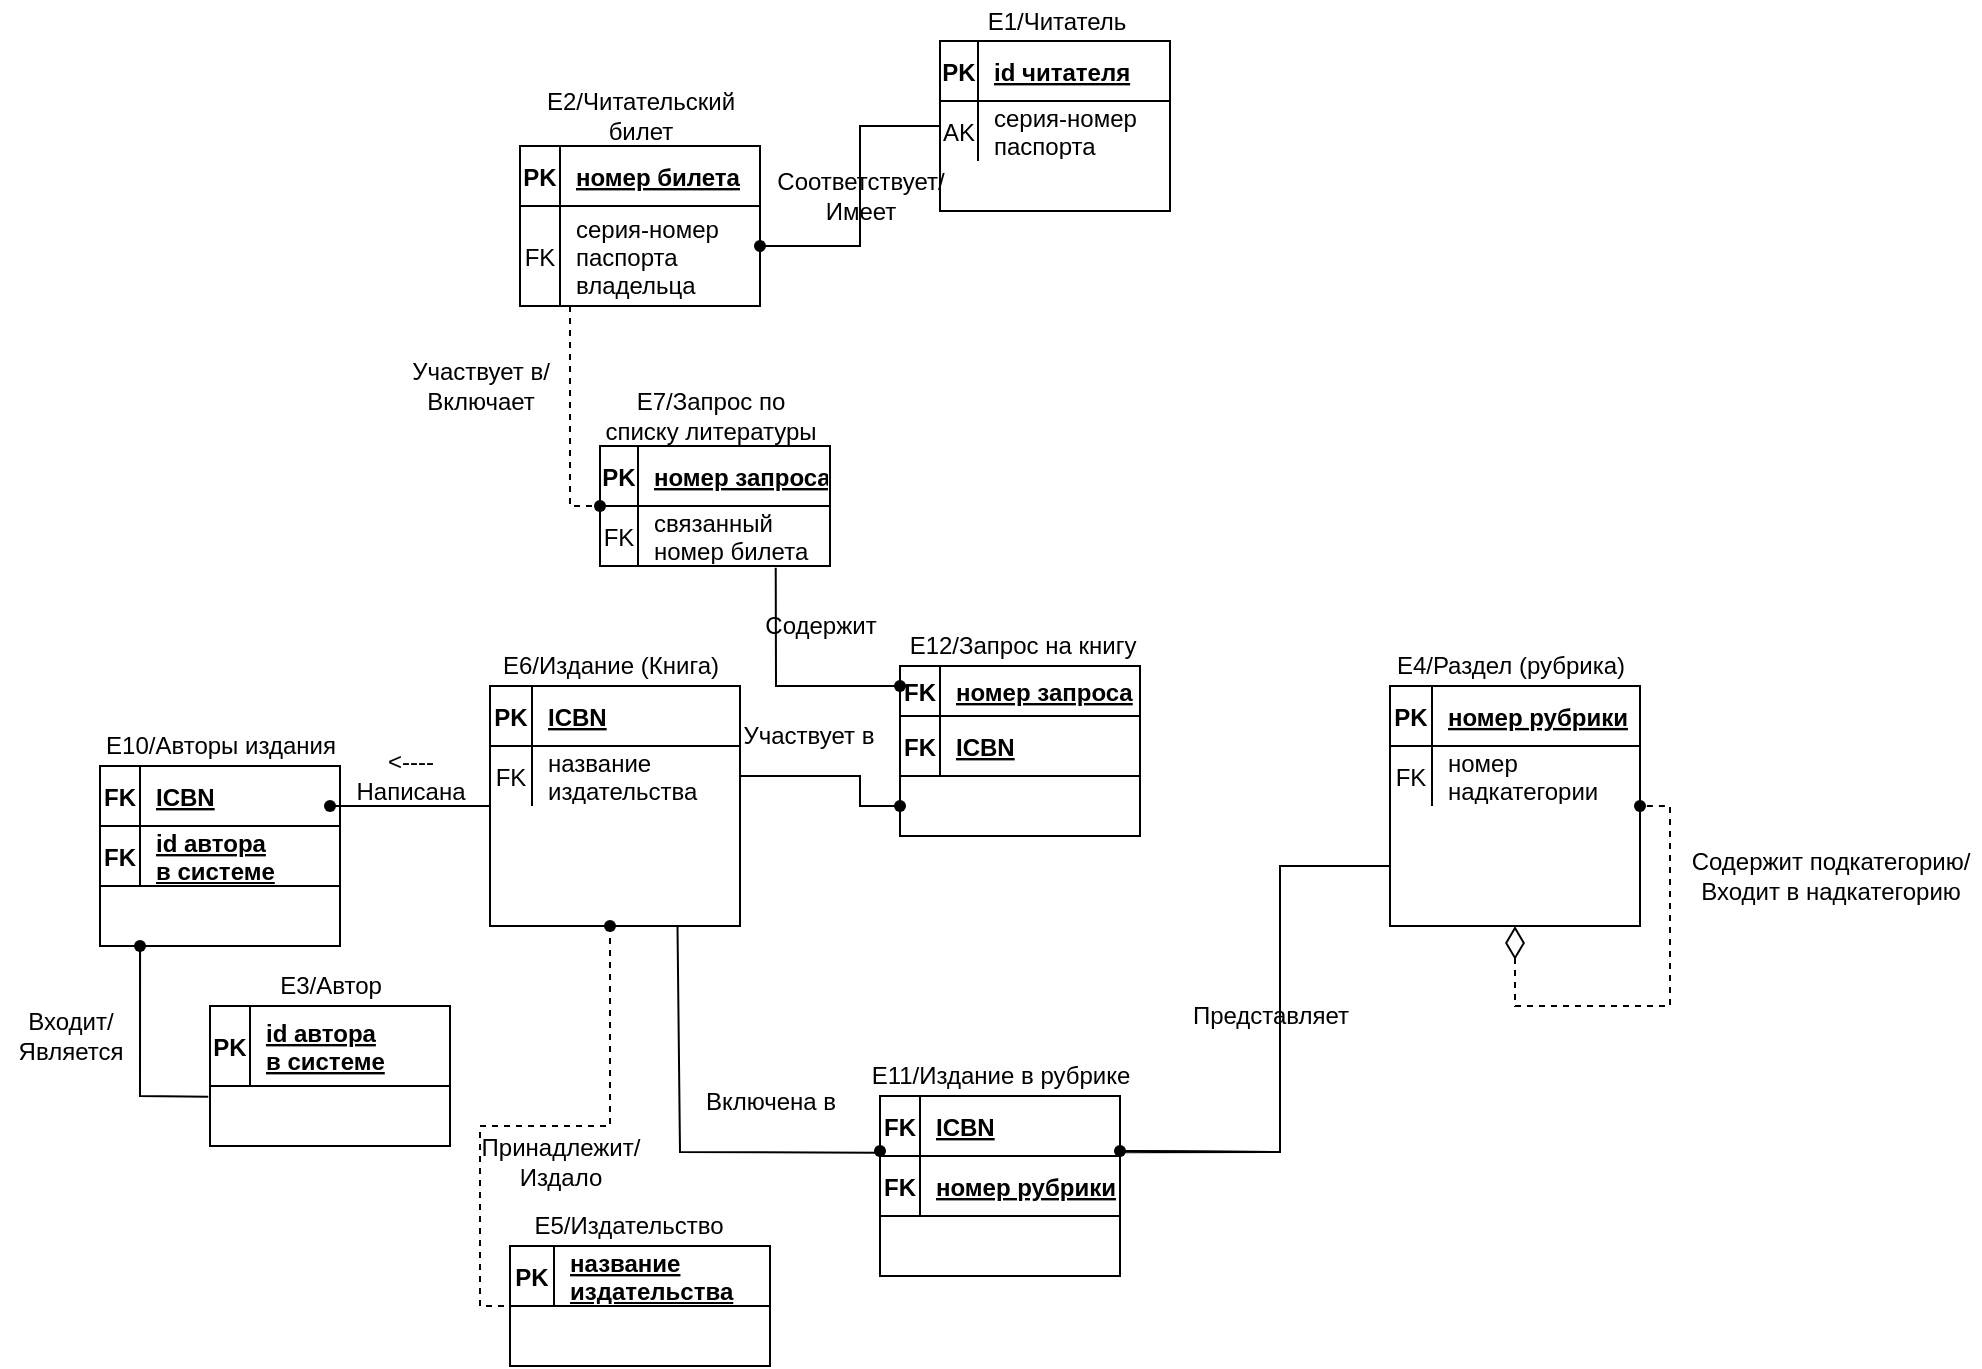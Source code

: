 <mxfile version="17.2.1" type="github">
  <diagram id="OyRcTyBlNtmZmaSBtb3-" name="Page-1">
    <mxGraphModel dx="1047" dy="360" grid="1" gridSize="10" guides="1" tooltips="1" connect="1" arrows="1" fold="1" page="1" pageScale="1" pageWidth="827" pageHeight="1169" math="0" shadow="0">
      <root>
        <mxCell id="0" />
        <mxCell id="1" parent="0" />
        <mxCell id="z1wBFRxJV2j2c12fdlnA-1" value="" style="shape=table;childLayout=tableLayout;fixedRows=1;rounded=0;whiteSpace=wrap;html=1;startSize=0;" parent="1" vertex="1">
          <mxGeometry x="480" y="27.5" width="115" height="85" as="geometry" />
        </mxCell>
        <mxCell id="bO-Ev2rAPcP5Glvwb2sy-28" value="" style="shape=tableRow;horizontal=0;startSize=0;swimlaneHead=0;swimlaneBody=0;fillColor=none;collapsible=0;dropTarget=0;points=[[0,0.5],[1,0.5]];portConstraint=eastwest;top=0;left=0;right=0;bottom=1;" parent="z1wBFRxJV2j2c12fdlnA-1" vertex="1">
          <mxGeometry width="115" height="30" as="geometry" />
        </mxCell>
        <mxCell id="bO-Ev2rAPcP5Glvwb2sy-29" value="PK" style="shape=partialRectangle;connectable=0;fillColor=none;top=0;left=0;bottom=0;right=0;fontStyle=1;overflow=hidden;" parent="bO-Ev2rAPcP5Glvwb2sy-28" vertex="1">
          <mxGeometry width="19" height="30" as="geometry">
            <mxRectangle width="19" height="30" as="alternateBounds" />
          </mxGeometry>
        </mxCell>
        <mxCell id="bO-Ev2rAPcP5Glvwb2sy-30" value="id читателя" style="shape=partialRectangle;connectable=0;fillColor=none;top=0;left=0;bottom=0;right=0;align=left;spacingLeft=6;fontStyle=5;overflow=hidden;" parent="bO-Ev2rAPcP5Glvwb2sy-28" vertex="1">
          <mxGeometry x="19" width="96" height="30" as="geometry">
            <mxRectangle width="96" height="30" as="alternateBounds" />
          </mxGeometry>
        </mxCell>
        <mxCell id="Pqjdnb121rRu-mDI8d-q-112" value="" style="shape=tableRow;horizontal=0;startSize=0;swimlaneHead=0;swimlaneBody=0;fillColor=none;collapsible=0;dropTarget=0;points=[[0,0.5],[1,0.5]];portConstraint=eastwest;top=0;left=0;right=0;bottom=0;" parent="z1wBFRxJV2j2c12fdlnA-1" vertex="1">
          <mxGeometry y="30" width="115" height="30" as="geometry" />
        </mxCell>
        <mxCell id="Pqjdnb121rRu-mDI8d-q-113" value="AK" style="shape=partialRectangle;connectable=0;fillColor=none;top=0;left=0;bottom=0;right=0;fontStyle=0;overflow=hidden;" parent="Pqjdnb121rRu-mDI8d-q-112" vertex="1">
          <mxGeometry width="19" height="30" as="geometry">
            <mxRectangle width="19" height="30" as="alternateBounds" />
          </mxGeometry>
        </mxCell>
        <mxCell id="Pqjdnb121rRu-mDI8d-q-114" value="серия-номер&#xa;паспорта" style="shape=partialRectangle;connectable=0;fillColor=none;top=0;left=0;bottom=0;right=0;align=left;spacingLeft=6;fontStyle=0;overflow=hidden;" parent="Pqjdnb121rRu-mDI8d-q-112" vertex="1">
          <mxGeometry x="19" width="96" height="30" as="geometry">
            <mxRectangle width="96" height="30" as="alternateBounds" />
          </mxGeometry>
        </mxCell>
        <mxCell id="z1wBFRxJV2j2c12fdlnA-2" value="E1/Читатель" style="text;html=1;align=center;verticalAlign=middle;resizable=0;points=[];autosize=1;strokeColor=none;fillColor=none;" parent="1" vertex="1">
          <mxGeometry x="492.5" y="7.5" width="90" height="20" as="geometry" />
        </mxCell>
        <mxCell id="z1wBFRxJV2j2c12fdlnA-4" value="E2/Читательский&lt;br&gt;билет" style="text;html=1;align=center;verticalAlign=middle;resizable=0;points=[];autosize=1;strokeColor=none;fillColor=none;" parent="1" vertex="1">
          <mxGeometry x="275" y="50" width="110" height="30" as="geometry" />
        </mxCell>
        <mxCell id="z1wBFRxJV2j2c12fdlnA-5" value="" style="shape=table;childLayout=tableLayout;fixedRows=1;rounded=0;whiteSpace=wrap;html=1;startSize=0;" parent="1" vertex="1">
          <mxGeometry x="115" y="510" width="120" height="70" as="geometry" />
        </mxCell>
        <mxCell id="bO-Ev2rAPcP5Glvwb2sy-86" value="" style="shape=tableRow;horizontal=0;startSize=0;swimlaneHead=0;swimlaneBody=0;fillColor=none;collapsible=0;dropTarget=0;points=[[0,0.5],[1,0.5]];portConstraint=eastwest;top=0;left=0;right=0;bottom=1;" parent="z1wBFRxJV2j2c12fdlnA-5" vertex="1">
          <mxGeometry width="120" height="40" as="geometry" />
        </mxCell>
        <mxCell id="bO-Ev2rAPcP5Glvwb2sy-87" value="PK" style="shape=partialRectangle;connectable=0;fillColor=none;top=0;left=0;bottom=0;right=0;fontStyle=1;overflow=hidden;" parent="bO-Ev2rAPcP5Glvwb2sy-86" vertex="1">
          <mxGeometry width="20" height="40" as="geometry">
            <mxRectangle width="20" height="40" as="alternateBounds" />
          </mxGeometry>
        </mxCell>
        <mxCell id="bO-Ev2rAPcP5Glvwb2sy-88" value="id автора&#xa;в системе" style="shape=partialRectangle;connectable=0;fillColor=none;top=0;left=0;bottom=0;right=0;align=left;spacingLeft=6;fontStyle=5;overflow=hidden;" parent="bO-Ev2rAPcP5Glvwb2sy-86" vertex="1">
          <mxGeometry x="20" width="100" height="40" as="geometry">
            <mxRectangle width="100" height="40" as="alternateBounds" />
          </mxGeometry>
        </mxCell>
        <mxCell id="z1wBFRxJV2j2c12fdlnA-6" value="E3/Автор" style="text;html=1;align=center;verticalAlign=middle;resizable=0;points=[];autosize=1;strokeColor=none;fillColor=none;" parent="1" vertex="1">
          <mxGeometry x="140" y="490" width="70" height="20" as="geometry" />
        </mxCell>
        <mxCell id="z1wBFRxJV2j2c12fdlnA-7" value="" style="shape=table;childLayout=tableLayout;fixedRows=1;rounded=0;whiteSpace=wrap;html=1;startSize=0;" parent="1" vertex="1">
          <mxGeometry x="705" y="349.96" width="125" height="120" as="geometry" />
        </mxCell>
        <mxCell id="bO-Ev2rAPcP5Glvwb2sy-55" value="" style="shape=tableRow;horizontal=0;startSize=0;swimlaneHead=0;swimlaneBody=0;fillColor=none;collapsible=0;dropTarget=0;points=[[0,0.5],[1,0.5]];portConstraint=eastwest;top=0;left=0;right=0;bottom=1;" parent="z1wBFRxJV2j2c12fdlnA-7" vertex="1">
          <mxGeometry width="125" height="30" as="geometry" />
        </mxCell>
        <mxCell id="bO-Ev2rAPcP5Glvwb2sy-56" value="PK" style="shape=partialRectangle;connectable=0;fillColor=none;top=0;left=0;bottom=0;right=0;fontStyle=1;overflow=hidden;" parent="bO-Ev2rAPcP5Glvwb2sy-55" vertex="1">
          <mxGeometry width="21" height="30" as="geometry">
            <mxRectangle width="21" height="30" as="alternateBounds" />
          </mxGeometry>
        </mxCell>
        <mxCell id="bO-Ev2rAPcP5Glvwb2sy-57" value="номер рубрики" style="shape=partialRectangle;connectable=0;fillColor=none;top=0;left=0;bottom=0;right=0;align=left;spacingLeft=6;fontStyle=5;overflow=hidden;" parent="bO-Ev2rAPcP5Glvwb2sy-55" vertex="1">
          <mxGeometry x="21" width="104" height="30" as="geometry">
            <mxRectangle width="104" height="30" as="alternateBounds" />
          </mxGeometry>
        </mxCell>
        <mxCell id="bO-Ev2rAPcP5Glvwb2sy-58" value="" style="shape=tableRow;horizontal=0;startSize=0;swimlaneHead=0;swimlaneBody=0;fillColor=none;collapsible=0;dropTarget=0;points=[[0,0.5],[1,0.5]];portConstraint=eastwest;top=0;left=0;right=0;bottom=0;" parent="z1wBFRxJV2j2c12fdlnA-7" vertex="1">
          <mxGeometry y="30" width="125" height="30" as="geometry" />
        </mxCell>
        <mxCell id="bO-Ev2rAPcP5Glvwb2sy-59" value="FK" style="shape=partialRectangle;connectable=0;fillColor=none;top=0;left=0;bottom=0;right=0;fontStyle=0;overflow=hidden;" parent="bO-Ev2rAPcP5Glvwb2sy-58" vertex="1">
          <mxGeometry width="21" height="30" as="geometry">
            <mxRectangle width="21" height="30" as="alternateBounds" />
          </mxGeometry>
        </mxCell>
        <mxCell id="bO-Ev2rAPcP5Glvwb2sy-60" value="номер&#xa;надкатегории" style="shape=partialRectangle;connectable=0;fillColor=none;top=0;left=0;bottom=0;right=0;align=left;spacingLeft=6;fontStyle=0;overflow=hidden;" parent="bO-Ev2rAPcP5Glvwb2sy-58" vertex="1">
          <mxGeometry x="21" width="104" height="30" as="geometry">
            <mxRectangle width="104" height="30" as="alternateBounds" />
          </mxGeometry>
        </mxCell>
        <mxCell id="z1wBFRxJV2j2c12fdlnA-8" value="E4/Раздел (рубрика)" style="text;html=1;align=center;verticalAlign=middle;resizable=0;points=[];autosize=1;strokeColor=none;fillColor=none;" parent="1" vertex="1">
          <mxGeometry x="700" y="329.96" width="130" height="20" as="geometry" />
        </mxCell>
        <mxCell id="z1wBFRxJV2j2c12fdlnA-9" value="" style="shape=table;childLayout=tableLayout;fixedRows=1;rounded=0;whiteSpace=wrap;html=1;startSize=0;" parent="1" vertex="1">
          <mxGeometry x="265" y="630" width="130" height="60" as="geometry" />
        </mxCell>
        <mxCell id="bO-Ev2rAPcP5Glvwb2sy-119" value="" style="shape=tableRow;horizontal=0;startSize=0;swimlaneHead=0;swimlaneBody=0;fillColor=none;collapsible=0;dropTarget=0;points=[[0,0.5],[1,0.5]];portConstraint=eastwest;top=0;left=0;right=0;bottom=1;" parent="z1wBFRxJV2j2c12fdlnA-9" vertex="1">
          <mxGeometry width="130" height="30" as="geometry" />
        </mxCell>
        <mxCell id="bO-Ev2rAPcP5Glvwb2sy-120" value="PK" style="shape=partialRectangle;connectable=0;fillColor=none;top=0;left=0;bottom=0;right=0;fontStyle=1;overflow=hidden;" parent="bO-Ev2rAPcP5Glvwb2sy-119" vertex="1">
          <mxGeometry width="22" height="30" as="geometry">
            <mxRectangle width="22" height="30" as="alternateBounds" />
          </mxGeometry>
        </mxCell>
        <mxCell id="bO-Ev2rAPcP5Glvwb2sy-121" value="название&#xa;издательства" style="shape=partialRectangle;connectable=0;fillColor=none;top=0;left=0;bottom=0;right=0;align=left;spacingLeft=6;fontStyle=5;overflow=hidden;" parent="bO-Ev2rAPcP5Glvwb2sy-119" vertex="1">
          <mxGeometry x="22" width="108" height="30" as="geometry">
            <mxRectangle width="108" height="30" as="alternateBounds" />
          </mxGeometry>
        </mxCell>
        <mxCell id="z1wBFRxJV2j2c12fdlnA-10" value="E5/Издательство" style="text;html=1;align=center;verticalAlign=middle;resizable=0;points=[];autosize=1;strokeColor=none;fillColor=none;" parent="1" vertex="1">
          <mxGeometry x="269" y="610" width="110" height="20" as="geometry" />
        </mxCell>
        <mxCell id="z1wBFRxJV2j2c12fdlnA-13" value="" style="shape=table;childLayout=tableLayout;fixedRows=1;rounded=0;whiteSpace=wrap;html=1;startSize=0;" parent="1" vertex="1">
          <mxGeometry x="310" y="230" width="115" height="60" as="geometry" />
        </mxCell>
        <mxCell id="bO-Ev2rAPcP5Glvwb2sy-76" value="" style="shape=tableRow;horizontal=0;startSize=0;swimlaneHead=0;swimlaneBody=0;fillColor=none;collapsible=0;dropTarget=0;points=[[0,0.5],[1,0.5]];portConstraint=eastwest;top=0;left=0;right=0;bottom=1;" parent="z1wBFRxJV2j2c12fdlnA-13" vertex="1">
          <mxGeometry width="115" height="30" as="geometry" />
        </mxCell>
        <mxCell id="bO-Ev2rAPcP5Glvwb2sy-77" value="PK" style="shape=partialRectangle;connectable=0;fillColor=none;top=0;left=0;bottom=0;right=0;fontStyle=1;overflow=hidden;" parent="bO-Ev2rAPcP5Glvwb2sy-76" vertex="1">
          <mxGeometry width="19" height="30" as="geometry">
            <mxRectangle width="19" height="30" as="alternateBounds" />
          </mxGeometry>
        </mxCell>
        <mxCell id="bO-Ev2rAPcP5Glvwb2sy-78" value="номер запроса" style="shape=partialRectangle;connectable=0;fillColor=none;top=0;left=0;bottom=0;right=0;align=left;spacingLeft=6;fontStyle=5;overflow=hidden;" parent="bO-Ev2rAPcP5Glvwb2sy-76" vertex="1">
          <mxGeometry x="19" width="96" height="30" as="geometry">
            <mxRectangle width="96" height="30" as="alternateBounds" />
          </mxGeometry>
        </mxCell>
        <mxCell id="bO-Ev2rAPcP5Glvwb2sy-79" value="" style="shape=tableRow;horizontal=0;startSize=0;swimlaneHead=0;swimlaneBody=0;fillColor=none;collapsible=0;dropTarget=0;points=[[0,0.5],[1,0.5]];portConstraint=eastwest;top=0;left=0;right=0;bottom=0;" parent="z1wBFRxJV2j2c12fdlnA-13" vertex="1">
          <mxGeometry y="30" width="115" height="30" as="geometry" />
        </mxCell>
        <mxCell id="bO-Ev2rAPcP5Glvwb2sy-80" value="FK" style="shape=partialRectangle;connectable=0;fillColor=none;top=0;left=0;bottom=0;right=0;fontStyle=0;overflow=hidden;" parent="bO-Ev2rAPcP5Glvwb2sy-79" vertex="1">
          <mxGeometry width="19" height="30" as="geometry">
            <mxRectangle width="19" height="30" as="alternateBounds" />
          </mxGeometry>
        </mxCell>
        <mxCell id="bO-Ev2rAPcP5Glvwb2sy-81" value="связанный&#xa;номер билета" style="shape=partialRectangle;connectable=0;fillColor=none;top=0;left=0;bottom=0;right=0;align=left;spacingLeft=6;fontStyle=0;overflow=hidden;" parent="bO-Ev2rAPcP5Glvwb2sy-79" vertex="1">
          <mxGeometry x="19" width="96" height="30" as="geometry">
            <mxRectangle width="96" height="30" as="alternateBounds" />
          </mxGeometry>
        </mxCell>
        <mxCell id="z1wBFRxJV2j2c12fdlnA-14" value="E7/Запрос по&lt;br&gt;списку литературы" style="text;html=1;align=center;verticalAlign=middle;resizable=0;points=[];autosize=1;strokeColor=none;fillColor=none;" parent="1" vertex="1">
          <mxGeometry x="305" y="200" width="120" height="30" as="geometry" />
        </mxCell>
        <mxCell id="z1wBFRxJV2j2c12fdlnA-19" value="" style="shape=table;childLayout=tableLayout;fixedRows=1;rounded=1;whiteSpace=wrap;html=1;startSize=0;" parent="1" vertex="1">
          <mxGeometry x="270" y="80" width="120" height="80" as="geometry" />
        </mxCell>
        <mxCell id="bO-Ev2rAPcP5Glvwb2sy-32" value="" style="shape=tableRow;horizontal=0;startSize=0;swimlaneHead=0;swimlaneBody=0;fillColor=none;collapsible=0;dropTarget=0;points=[[0,0.5],[1,0.5]];portConstraint=eastwest;top=0;left=0;right=0;bottom=1;" parent="z1wBFRxJV2j2c12fdlnA-19" vertex="1">
          <mxGeometry width="120" height="30" as="geometry" />
        </mxCell>
        <mxCell id="bO-Ev2rAPcP5Glvwb2sy-33" value="PK" style="shape=partialRectangle;connectable=0;fillColor=none;top=0;left=0;bottom=0;right=0;fontStyle=1;overflow=hidden;" parent="bO-Ev2rAPcP5Glvwb2sy-32" vertex="1">
          <mxGeometry width="20" height="30" as="geometry">
            <mxRectangle width="20" height="30" as="alternateBounds" />
          </mxGeometry>
        </mxCell>
        <mxCell id="bO-Ev2rAPcP5Glvwb2sy-34" value="номер билета" style="shape=partialRectangle;connectable=0;fillColor=none;top=0;left=0;bottom=0;right=0;align=left;spacingLeft=6;fontStyle=5;overflow=hidden;" parent="bO-Ev2rAPcP5Glvwb2sy-32" vertex="1">
          <mxGeometry x="20" width="100" height="30" as="geometry">
            <mxRectangle width="100" height="30" as="alternateBounds" />
          </mxGeometry>
        </mxCell>
        <mxCell id="Pqjdnb121rRu-mDI8d-q-98" value="" style="shape=tableRow;horizontal=0;startSize=0;swimlaneHead=0;swimlaneBody=0;fillColor=none;collapsible=0;dropTarget=0;points=[[0,0.5],[1,0.5]];portConstraint=eastwest;top=0;left=0;right=0;bottom=0;" parent="z1wBFRxJV2j2c12fdlnA-19" vertex="1">
          <mxGeometry y="30" width="120" height="50" as="geometry" />
        </mxCell>
        <mxCell id="Pqjdnb121rRu-mDI8d-q-99" value="FK" style="shape=partialRectangle;connectable=0;fillColor=none;top=0;left=0;bottom=0;right=0;fontStyle=0;overflow=hidden;" parent="Pqjdnb121rRu-mDI8d-q-98" vertex="1">
          <mxGeometry width="20" height="50" as="geometry">
            <mxRectangle width="20" height="50" as="alternateBounds" />
          </mxGeometry>
        </mxCell>
        <mxCell id="Pqjdnb121rRu-mDI8d-q-100" value="серия-номер&#xa;паспорта&#xa;владельца" style="shape=partialRectangle;connectable=0;fillColor=none;top=0;left=0;bottom=0;right=0;align=left;spacingLeft=6;fontStyle=0;overflow=hidden;" parent="Pqjdnb121rRu-mDI8d-q-98" vertex="1">
          <mxGeometry x="20" width="100" height="50" as="geometry">
            <mxRectangle width="100" height="50" as="alternateBounds" />
          </mxGeometry>
        </mxCell>
        <mxCell id="z1wBFRxJV2j2c12fdlnA-20" value="" style="endArrow=none;html=1;rounded=0;exitDx=0;exitDy=0;exitPerimeter=0;startArrow=none;" parent="1" source="Pqjdnb121rRu-mDI8d-q-37" edge="1">
          <mxGeometry width="50" height="50" relative="1" as="geometry">
            <mxPoint x="400" y="130" as="sourcePoint" />
            <mxPoint x="480" y="70" as="targetPoint" />
            <Array as="points">
              <mxPoint x="440" y="130" />
              <mxPoint x="440" y="70" />
            </Array>
          </mxGeometry>
        </mxCell>
        <mxCell id="z1wBFRxJV2j2c12fdlnA-21" value="Соответствует/&lt;br&gt;Имеет" style="text;html=1;align=center;verticalAlign=middle;resizable=0;points=[];autosize=1;strokeColor=none;fillColor=none;" parent="1" vertex="1">
          <mxGeometry x="390" y="90" width="100" height="30" as="geometry" />
        </mxCell>
        <mxCell id="z1wBFRxJV2j2c12fdlnA-23" value="" style="shape=table;childLayout=tableLayout;fixedRows=1;rounded=0;whiteSpace=wrap;html=1;startSize=0;" parent="1" vertex="1">
          <mxGeometry x="255" y="350" width="125" height="120" as="geometry" />
        </mxCell>
        <mxCell id="bO-Ev2rAPcP5Glvwb2sy-82" value="" style="shape=tableRow;horizontal=0;startSize=0;swimlaneHead=0;swimlaneBody=0;fillColor=none;collapsible=0;dropTarget=0;points=[[0,0.5],[1,0.5]];portConstraint=eastwest;top=0;left=0;right=0;bottom=1;" parent="z1wBFRxJV2j2c12fdlnA-23" vertex="1">
          <mxGeometry width="125" height="30" as="geometry" />
        </mxCell>
        <mxCell id="bO-Ev2rAPcP5Glvwb2sy-83" value="PK" style="shape=partialRectangle;connectable=0;fillColor=none;top=0;left=0;bottom=0;right=0;fontStyle=1;overflow=hidden;" parent="bO-Ev2rAPcP5Glvwb2sy-82" vertex="1">
          <mxGeometry width="21" height="30" as="geometry">
            <mxRectangle width="21" height="30" as="alternateBounds" />
          </mxGeometry>
        </mxCell>
        <mxCell id="bO-Ev2rAPcP5Glvwb2sy-84" value="ICBN" style="shape=partialRectangle;connectable=0;fillColor=none;top=0;left=0;bottom=0;right=0;align=left;spacingLeft=6;fontStyle=5;overflow=hidden;" parent="bO-Ev2rAPcP5Glvwb2sy-82" vertex="1">
          <mxGeometry x="21" width="104" height="30" as="geometry">
            <mxRectangle width="104" height="30" as="alternateBounds" />
          </mxGeometry>
        </mxCell>
        <mxCell id="Pqjdnb121rRu-mDI8d-q-60" value="" style="shape=tableRow;horizontal=0;startSize=0;swimlaneHead=0;swimlaneBody=0;fillColor=none;collapsible=0;dropTarget=0;points=[[0,0.5],[1,0.5]];portConstraint=eastwest;top=0;left=0;right=0;bottom=0;" parent="z1wBFRxJV2j2c12fdlnA-23" vertex="1">
          <mxGeometry y="30" width="125" height="30" as="geometry" />
        </mxCell>
        <mxCell id="Pqjdnb121rRu-mDI8d-q-61" value="FK" style="shape=partialRectangle;connectable=0;fillColor=none;top=0;left=0;bottom=0;right=0;fontStyle=0;overflow=hidden;" parent="Pqjdnb121rRu-mDI8d-q-60" vertex="1">
          <mxGeometry width="21" height="30" as="geometry">
            <mxRectangle width="21" height="30" as="alternateBounds" />
          </mxGeometry>
        </mxCell>
        <mxCell id="Pqjdnb121rRu-mDI8d-q-62" value="название&#xa;издательства" style="shape=partialRectangle;connectable=0;fillColor=none;top=0;left=0;bottom=0;right=0;align=left;spacingLeft=6;fontStyle=0;overflow=hidden;" parent="Pqjdnb121rRu-mDI8d-q-60" vertex="1">
          <mxGeometry x="21" width="104" height="30" as="geometry">
            <mxRectangle width="104" height="30" as="alternateBounds" />
          </mxGeometry>
        </mxCell>
        <mxCell id="z1wBFRxJV2j2c12fdlnA-24" value="E6/Издание (Книга)" style="text;html=1;align=center;verticalAlign=middle;resizable=0;points=[];autosize=1;strokeColor=none;fillColor=none;" parent="1" vertex="1">
          <mxGeometry x="255" y="330" width="120" height="20" as="geometry" />
        </mxCell>
        <mxCell id="z1wBFRxJV2j2c12fdlnA-31" value="" style="endArrow=none;html=1;dashed=0;rounded=0;entryX=0;entryY=0.5;entryDx=0;entryDy=0;startArrow=none;" parent="1" source="z1wBFRxJV2j2c12fdlnA-33" target="z1wBFRxJV2j2c12fdlnA-23" edge="1">
          <mxGeometry relative="1" as="geometry">
            <mxPoint x="180" y="410" as="sourcePoint" />
            <mxPoint x="215" y="460" as="targetPoint" />
            <Array as="points">
              <mxPoint x="215" y="410" />
            </Array>
          </mxGeometry>
        </mxCell>
        <mxCell id="z1wBFRxJV2j2c12fdlnA-35" value="" style="endArrow=none;html=1;dashed=1;rounded=0;entryX=0;entryY=0.5;entryDx=0;entryDy=0;exitDx=0;exitDy=0;startArrow=none;" parent="1" source="z1wBFRxJV2j2c12fdlnA-36" target="z1wBFRxJV2j2c12fdlnA-9" edge="1">
          <mxGeometry relative="1" as="geometry">
            <mxPoint x="315" y="560" as="sourcePoint" />
            <mxPoint x="475" y="470" as="targetPoint" />
            <Array as="points">
              <mxPoint x="315" y="570" />
              <mxPoint x="250" y="570" />
              <mxPoint x="250" y="660" />
            </Array>
          </mxGeometry>
        </mxCell>
        <mxCell id="z1wBFRxJV2j2c12fdlnA-45" value="" style="endArrow=close;html=1;dashed=1;endSize=12;startArrow=diamondThin;startSize=14;startFill=0;edgeStyle=orthogonalEdgeStyle;rounded=0;entryX=1;entryY=0.5;entryDx=0;entryDy=0;exitX=0.5;exitY=1;exitDx=0;exitDy=0;" parent="1" source="z1wBFRxJV2j2c12fdlnA-7" target="z1wBFRxJV2j2c12fdlnA-7" edge="1">
          <mxGeometry relative="1" as="geometry">
            <mxPoint x="715" y="489.96" as="sourcePoint" />
            <mxPoint x="905" y="479.96" as="targetPoint" />
            <Array as="points">
              <mxPoint x="768" y="509.96" />
              <mxPoint x="845" y="509.96" />
              <mxPoint x="845" y="409.96" />
            </Array>
          </mxGeometry>
        </mxCell>
        <mxCell id="z1wBFRxJV2j2c12fdlnA-48" value="" style="shape=waypoint;sketch=0;fillStyle=solid;size=6;pointerEvents=1;points=[];fillColor=none;resizable=0;rotatable=0;perimeter=centerPerimeter;snapToPoint=1;" parent="1" vertex="1">
          <mxGeometry x="810" y="389.96" width="40" height="40" as="geometry" />
        </mxCell>
        <mxCell id="z1wBFRxJV2j2c12fdlnA-58" value="" style="endArrow=none;html=1;dashed=1;rounded=0;entryX=0;entryY=0.5;entryDx=0;entryDy=0;" parent="1" target="z1wBFRxJV2j2c12fdlnA-13" edge="1">
          <mxGeometry relative="1" as="geometry">
            <mxPoint x="295" y="160" as="sourcePoint" />
            <mxPoint x="450" y="280" as="targetPoint" />
            <Array as="points">
              <mxPoint x="295" y="260" />
            </Array>
          </mxGeometry>
        </mxCell>
        <mxCell id="z1wBFRxJV2j2c12fdlnA-59" value="" style="shape=waypoint;sketch=0;fillStyle=solid;size=6;pointerEvents=1;points=[];fillColor=none;resizable=0;rotatable=0;perimeter=centerPerimeter;snapToPoint=1;" parent="1" vertex="1">
          <mxGeometry x="290" y="240" width="40" height="40" as="geometry" />
        </mxCell>
        <mxCell id="z1wBFRxJV2j2c12fdlnA-64" value="" style="endArrow=none;html=1;rounded=0;exitDx=0;exitDy=0;startArrow=none;" parent="1" edge="1">
          <mxGeometry relative="1" as="geometry">
            <mxPoint x="100" y="370.0" as="sourcePoint" />
            <mxPoint x="100" y="370" as="targetPoint" />
            <Array as="points" />
          </mxGeometry>
        </mxCell>
        <mxCell id="z1wBFRxJV2j2c12fdlnA-66" value="Содержит подкатегорию/&lt;br&gt;Входит в надкатегорию" style="text;html=1;align=center;verticalAlign=middle;resizable=0;points=[];autosize=1;strokeColor=none;fillColor=none;" parent="1" vertex="1">
          <mxGeometry x="850" y="429.96" width="150" height="30" as="geometry" />
        </mxCell>
        <mxCell id="z1wBFRxJV2j2c12fdlnA-70" value="Принадлежит/&lt;br&gt;Издало" style="text;html=1;align=center;verticalAlign=middle;resizable=0;points=[];autosize=1;strokeColor=none;fillColor=none;" parent="1" vertex="1">
          <mxGeometry x="245" y="572.5" width="90" height="30" as="geometry" />
        </mxCell>
        <mxCell id="bO-Ev2rAPcP5Glvwb2sy-72" value="" style="endArrow=none;html=1;rounded=0;exitX=0.5;exitY=1;exitDx=0;exitDy=0;" parent="1" edge="1">
          <mxGeometry relative="1" as="geometry">
            <mxPoint x="100" y="370.0" as="sourcePoint" />
            <mxPoint x="100" y="370.0" as="targetPoint" />
            <Array as="points" />
          </mxGeometry>
        </mxCell>
        <mxCell id="z1wBFRxJV2j2c12fdlnA-36" value="" style="shape=waypoint;sketch=0;fillStyle=solid;size=6;pointerEvents=1;points=[];fillColor=none;resizable=0;rotatable=0;perimeter=centerPerimeter;snapToPoint=1;" parent="1" vertex="1">
          <mxGeometry x="295" y="450" width="40" height="40" as="geometry" />
        </mxCell>
        <mxCell id="bO-Ev2rAPcP5Glvwb2sy-100" value="" style="endArrow=none;html=1;rounded=0;entryDx=0;entryDy=0;exitX=0.5;exitY=1;exitDx=0;exitDy=0;" parent="1" source="z1wBFRxJV2j2c12fdlnA-23" target="z1wBFRxJV2j2c12fdlnA-36" edge="1">
          <mxGeometry relative="1" as="geometry">
            <mxPoint x="315" y="470" as="sourcePoint" />
            <mxPoint x="390" y="570" as="targetPoint" />
            <Array as="points" />
          </mxGeometry>
        </mxCell>
        <mxCell id="Pqjdnb121rRu-mDI8d-q-1" value="" style="shape=table;childLayout=tableLayout;fixedRows=1;rounded=0;whiteSpace=wrap;html=1;startSize=0;" parent="1" vertex="1">
          <mxGeometry x="60" y="390" width="120" height="90" as="geometry" />
        </mxCell>
        <mxCell id="Pqjdnb121rRu-mDI8d-q-2" value="" style="shape=tableRow;horizontal=0;startSize=0;swimlaneHead=0;swimlaneBody=0;fillColor=none;collapsible=0;dropTarget=0;points=[[0,0.5],[1,0.5]];portConstraint=eastwest;top=0;left=0;right=0;bottom=1;" parent="Pqjdnb121rRu-mDI8d-q-1" vertex="1">
          <mxGeometry width="120" height="30" as="geometry" />
        </mxCell>
        <mxCell id="Pqjdnb121rRu-mDI8d-q-3" value="FK" style="shape=partialRectangle;connectable=0;fillColor=none;top=0;left=0;bottom=0;right=0;fontStyle=1;overflow=hidden;" parent="Pqjdnb121rRu-mDI8d-q-2" vertex="1">
          <mxGeometry width="20" height="30" as="geometry">
            <mxRectangle width="20" height="30" as="alternateBounds" />
          </mxGeometry>
        </mxCell>
        <mxCell id="Pqjdnb121rRu-mDI8d-q-4" value="ICBN" style="shape=partialRectangle;connectable=0;fillColor=none;top=0;left=0;bottom=0;right=0;align=left;spacingLeft=6;fontStyle=5;overflow=hidden;" parent="Pqjdnb121rRu-mDI8d-q-2" vertex="1">
          <mxGeometry x="20" width="100" height="30" as="geometry">
            <mxRectangle width="100" height="30" as="alternateBounds" />
          </mxGeometry>
        </mxCell>
        <mxCell id="Pqjdnb121rRu-mDI8d-q-69" value="" style="shape=tableRow;horizontal=0;startSize=0;swimlaneHead=0;swimlaneBody=0;fillColor=none;collapsible=0;dropTarget=0;points=[[0,0.5],[1,0.5]];portConstraint=eastwest;top=0;left=0;right=0;bottom=1;" parent="Pqjdnb121rRu-mDI8d-q-1" vertex="1">
          <mxGeometry y="30" width="120" height="30" as="geometry" />
        </mxCell>
        <mxCell id="Pqjdnb121rRu-mDI8d-q-70" value="FK" style="shape=partialRectangle;connectable=0;fillColor=none;top=0;left=0;bottom=0;right=0;fontStyle=1;overflow=hidden;" parent="Pqjdnb121rRu-mDI8d-q-69" vertex="1">
          <mxGeometry width="20" height="30" as="geometry">
            <mxRectangle width="20" height="30" as="alternateBounds" />
          </mxGeometry>
        </mxCell>
        <mxCell id="Pqjdnb121rRu-mDI8d-q-71" value="id автора&#xa;в системе" style="shape=partialRectangle;connectable=0;fillColor=none;top=0;left=0;bottom=0;right=0;align=left;spacingLeft=6;fontStyle=5;overflow=hidden;" parent="Pqjdnb121rRu-mDI8d-q-69" vertex="1">
          <mxGeometry x="20" width="100" height="30" as="geometry">
            <mxRectangle width="100" height="30" as="alternateBounds" />
          </mxGeometry>
        </mxCell>
        <mxCell id="Pqjdnb121rRu-mDI8d-q-5" value="E10/Авторы издания" style="text;html=1;align=center;verticalAlign=middle;resizable=0;points=[];autosize=1;strokeColor=none;fillColor=none;" parent="1" vertex="1">
          <mxGeometry x="55" y="370" width="130" height="20" as="geometry" />
        </mxCell>
        <mxCell id="Pqjdnb121rRu-mDI8d-q-6" value="" style="endArrow=none;html=1;rounded=0;exitDx=0;exitDy=0;exitPerimeter=0;entryX=-0.007;entryY=0.648;entryDx=0;entryDy=0;entryPerimeter=0;startArrow=none;" parent="1" source="Pqjdnb121rRu-mDI8d-q-8" target="z1wBFRxJV2j2c12fdlnA-5" edge="1">
          <mxGeometry relative="1" as="geometry">
            <mxPoint x="320" y="440" as="sourcePoint" />
            <mxPoint x="110" y="560" as="targetPoint" />
            <Array as="points">
              <mxPoint x="80" y="555" />
            </Array>
          </mxGeometry>
        </mxCell>
        <mxCell id="Pqjdnb121rRu-mDI8d-q-8" value="" style="shape=waypoint;sketch=0;fillStyle=solid;size=6;pointerEvents=1;points=[];fillColor=none;resizable=0;rotatable=0;perimeter=centerPerimeter;snapToPoint=1;" parent="1" vertex="1">
          <mxGeometry x="60" y="459.96" width="40" height="40" as="geometry" />
        </mxCell>
        <mxCell id="Pqjdnb121rRu-mDI8d-q-10" value="" style="endArrow=none;html=1;rounded=0;exitX=0.167;exitY=1;exitDx=0;exitDy=0;exitPerimeter=0;entryDx=0;entryDy=0;entryPerimeter=0;" parent="1" source="Pqjdnb121rRu-mDI8d-q-1" target="Pqjdnb121rRu-mDI8d-q-8" edge="1">
          <mxGeometry relative="1" as="geometry">
            <mxPoint x="80.04" y="460" as="sourcePoint" />
            <mxPoint x="114.16" y="555.36" as="targetPoint" />
            <Array as="points">
              <mxPoint x="80" y="555" />
            </Array>
          </mxGeometry>
        </mxCell>
        <mxCell id="Pqjdnb121rRu-mDI8d-q-11" value="" style="shape=table;childLayout=tableLayout;fixedRows=1;rounded=0;whiteSpace=wrap;html=1;startSize=0;" parent="1" vertex="1">
          <mxGeometry x="450" y="555" width="120" height="90" as="geometry" />
        </mxCell>
        <mxCell id="Pqjdnb121rRu-mDI8d-q-119" value="" style="shape=tableRow;horizontal=0;startSize=0;swimlaneHead=0;swimlaneBody=0;fillColor=none;collapsible=0;dropTarget=0;points=[[0,0.5],[1,0.5]];portConstraint=eastwest;top=0;left=0;right=0;bottom=1;" parent="Pqjdnb121rRu-mDI8d-q-11" vertex="1">
          <mxGeometry width="120" height="30" as="geometry" />
        </mxCell>
        <mxCell id="Pqjdnb121rRu-mDI8d-q-120" value="FK" style="shape=partialRectangle;connectable=0;fillColor=none;top=0;left=0;bottom=0;right=0;fontStyle=1;overflow=hidden;" parent="Pqjdnb121rRu-mDI8d-q-119" vertex="1">
          <mxGeometry width="20" height="30" as="geometry">
            <mxRectangle width="20" height="30" as="alternateBounds" />
          </mxGeometry>
        </mxCell>
        <mxCell id="Pqjdnb121rRu-mDI8d-q-121" value="ICBN" style="shape=partialRectangle;connectable=0;fillColor=none;top=0;left=0;bottom=0;right=0;align=left;spacingLeft=6;fontStyle=5;overflow=hidden;" parent="Pqjdnb121rRu-mDI8d-q-119" vertex="1">
          <mxGeometry x="20" width="100" height="30" as="geometry">
            <mxRectangle width="100" height="30" as="alternateBounds" />
          </mxGeometry>
        </mxCell>
        <mxCell id="Pqjdnb121rRu-mDI8d-q-122" value="" style="shape=tableRow;horizontal=0;startSize=0;swimlaneHead=0;swimlaneBody=0;fillColor=none;collapsible=0;dropTarget=0;points=[[0,0.5],[1,0.5]];portConstraint=eastwest;top=0;left=0;right=0;bottom=1;" parent="Pqjdnb121rRu-mDI8d-q-11" vertex="1">
          <mxGeometry y="30" width="120" height="30" as="geometry" />
        </mxCell>
        <mxCell id="Pqjdnb121rRu-mDI8d-q-123" value="FK" style="shape=partialRectangle;connectable=0;fillColor=none;top=0;left=0;bottom=0;right=0;fontStyle=1;overflow=hidden;" parent="Pqjdnb121rRu-mDI8d-q-122" vertex="1">
          <mxGeometry width="20" height="30" as="geometry">
            <mxRectangle width="20" height="30" as="alternateBounds" />
          </mxGeometry>
        </mxCell>
        <mxCell id="Pqjdnb121rRu-mDI8d-q-124" value="номер рубрики" style="shape=partialRectangle;connectable=0;fillColor=none;top=0;left=0;bottom=0;right=0;align=left;spacingLeft=6;fontStyle=5;overflow=hidden;" parent="Pqjdnb121rRu-mDI8d-q-122" vertex="1">
          <mxGeometry x="20" width="100" height="30" as="geometry">
            <mxRectangle width="100" height="30" as="alternateBounds" />
          </mxGeometry>
        </mxCell>
        <mxCell id="Pqjdnb121rRu-mDI8d-q-15" value="E11/Издание в рубрике" style="text;html=1;align=center;verticalAlign=middle;resizable=0;points=[];autosize=1;strokeColor=none;fillColor=none;" parent="1" vertex="1">
          <mxGeometry x="440" y="535" width="140" height="20" as="geometry" />
        </mxCell>
        <mxCell id="Pqjdnb121rRu-mDI8d-q-16" value="" style="endArrow=none;html=1;rounded=0;exitDx=0;exitDy=0;entryX=0;entryY=0.75;entryDx=0;entryDy=0;exitPerimeter=0;startArrow=none;" parent="1" source="Pqjdnb121rRu-mDI8d-q-115" target="z1wBFRxJV2j2c12fdlnA-7" edge="1">
          <mxGeometry relative="1" as="geometry">
            <mxPoint x="570" y="580" as="sourcePoint" />
            <mxPoint x="602.5" y="470" as="targetPoint" />
            <Array as="points">
              <mxPoint x="650" y="583" />
              <mxPoint x="650" y="440" />
            </Array>
          </mxGeometry>
        </mxCell>
        <mxCell id="Pqjdnb121rRu-mDI8d-q-23" value="" style="endArrow=none;html=1;dashed=0;rounded=0;exitX=0.75;exitY=1;exitDx=0;exitDy=0;entryDx=0;entryDy=0;entryX=-0.017;entryY=0.81;entryPerimeter=0;" parent="1" source="z1wBFRxJV2j2c12fdlnA-23" edge="1">
          <mxGeometry relative="1" as="geometry">
            <mxPoint x="348.75" y="470" as="sourcePoint" />
            <mxPoint x="447.96" y="583.35" as="targetPoint" />
            <Array as="points">
              <mxPoint x="350" y="583" />
            </Array>
          </mxGeometry>
        </mxCell>
        <mxCell id="Pqjdnb121rRu-mDI8d-q-26" value="" style="endArrow=none;html=1;rounded=0;entryDx=0;entryDy=0;exitX=1;exitY=0.75;exitDx=0;exitDy=0;" parent="1" source="z1wBFRxJV2j2c12fdlnA-23" edge="1">
          <mxGeometry relative="1" as="geometry">
            <mxPoint x="380" y="440" as="sourcePoint" />
            <mxPoint x="380.0" y="439.96" as="targetPoint" />
            <Array as="points" />
          </mxGeometry>
        </mxCell>
        <mxCell id="Pqjdnb121rRu-mDI8d-q-31" value="" style="shape=table;childLayout=tableLayout;fixedRows=1;rounded=0;whiteSpace=wrap;html=1;startSize=0;" parent="1" vertex="1">
          <mxGeometry x="460" y="340" width="120" height="85" as="geometry" />
        </mxCell>
        <mxCell id="Pqjdnb121rRu-mDI8d-q-32" value="" style="shape=tableRow;horizontal=0;startSize=0;swimlaneHead=0;swimlaneBody=0;fillColor=none;collapsible=0;dropTarget=0;points=[[0,0.5],[1,0.5]];portConstraint=eastwest;top=0;left=0;right=0;bottom=1;" parent="Pqjdnb121rRu-mDI8d-q-31" vertex="1">
          <mxGeometry width="120" height="25" as="geometry" />
        </mxCell>
        <mxCell id="Pqjdnb121rRu-mDI8d-q-33" value="FK" style="shape=partialRectangle;connectable=0;fillColor=none;top=0;left=0;bottom=0;right=0;fontStyle=1;overflow=hidden;" parent="Pqjdnb121rRu-mDI8d-q-32" vertex="1">
          <mxGeometry width="20" height="25" as="geometry">
            <mxRectangle width="20" height="25" as="alternateBounds" />
          </mxGeometry>
        </mxCell>
        <mxCell id="Pqjdnb121rRu-mDI8d-q-34" value="номер запроса" style="shape=partialRectangle;connectable=0;fillColor=none;top=0;left=0;bottom=0;right=0;align=left;spacingLeft=6;fontStyle=5;overflow=hidden;" parent="Pqjdnb121rRu-mDI8d-q-32" vertex="1">
          <mxGeometry x="20" width="100" height="25" as="geometry">
            <mxRectangle width="100" height="25" as="alternateBounds" />
          </mxGeometry>
        </mxCell>
        <mxCell id="Pqjdnb121rRu-mDI8d-q-65" value="" style="shape=tableRow;horizontal=0;startSize=0;swimlaneHead=0;swimlaneBody=0;fillColor=none;collapsible=0;dropTarget=0;points=[[0,0.5],[1,0.5]];portConstraint=eastwest;top=0;left=0;right=0;bottom=1;" parent="Pqjdnb121rRu-mDI8d-q-31" vertex="1">
          <mxGeometry y="25" width="120" height="30" as="geometry" />
        </mxCell>
        <mxCell id="Pqjdnb121rRu-mDI8d-q-66" value="FK" style="shape=partialRectangle;connectable=0;fillColor=none;top=0;left=0;bottom=0;right=0;fontStyle=1;overflow=hidden;" parent="Pqjdnb121rRu-mDI8d-q-65" vertex="1">
          <mxGeometry width="20" height="30" as="geometry">
            <mxRectangle width="20" height="30" as="alternateBounds" />
          </mxGeometry>
        </mxCell>
        <mxCell id="Pqjdnb121rRu-mDI8d-q-67" value="ICBN" style="shape=partialRectangle;connectable=0;fillColor=none;top=0;left=0;bottom=0;right=0;align=left;spacingLeft=6;fontStyle=5;overflow=hidden;" parent="Pqjdnb121rRu-mDI8d-q-65" vertex="1">
          <mxGeometry x="20" width="100" height="30" as="geometry">
            <mxRectangle width="100" height="30" as="alternateBounds" />
          </mxGeometry>
        </mxCell>
        <mxCell id="Pqjdnb121rRu-mDI8d-q-35" value="E12/Запрос на книгу" style="text;html=1;align=center;verticalAlign=middle;resizable=0;points=[];autosize=1;strokeColor=none;fillColor=none;" parent="1" vertex="1">
          <mxGeometry x="456" y="320" width="130" height="20" as="geometry" />
        </mxCell>
        <mxCell id="Pqjdnb121rRu-mDI8d-q-37" value="" style="shape=waypoint;sketch=0;fillStyle=solid;size=6;pointerEvents=1;points=[];fillColor=none;resizable=0;rotatable=0;perimeter=centerPerimeter;snapToPoint=1;" parent="1" vertex="1">
          <mxGeometry x="370" y="110" width="40" height="40" as="geometry" />
        </mxCell>
        <mxCell id="Pqjdnb121rRu-mDI8d-q-38" value="" style="endArrow=none;html=1;rounded=0;exitX=1.007;exitY=0.368;exitDx=0;exitDy=0;exitPerimeter=0;" parent="1" target="Pqjdnb121rRu-mDI8d-q-37" edge="1">
          <mxGeometry width="50" height="50" relative="1" as="geometry">
            <mxPoint x="390.84" y="128.4" as="sourcePoint" />
            <mxPoint x="480" y="70" as="targetPoint" />
            <Array as="points" />
          </mxGeometry>
        </mxCell>
        <mxCell id="Pqjdnb121rRu-mDI8d-q-39" value="" style="endArrow=none;html=1;dashed=0;rounded=0;exitX=0.764;exitY=1.028;exitDx=0;exitDy=0;exitPerimeter=0;" parent="1" source="bO-Ev2rAPcP5Glvwb2sy-79" edge="1">
          <mxGeometry relative="1" as="geometry">
            <mxPoint x="360" y="270" as="sourcePoint" />
            <mxPoint x="460" y="350" as="targetPoint" />
            <Array as="points">
              <mxPoint x="398" y="350" />
            </Array>
          </mxGeometry>
        </mxCell>
        <mxCell id="Pqjdnb121rRu-mDI8d-q-40" value="" style="shape=waypoint;sketch=0;fillStyle=solid;size=6;pointerEvents=1;points=[];fillColor=none;resizable=0;rotatable=0;perimeter=centerPerimeter;snapToPoint=1;" parent="1" vertex="1">
          <mxGeometry x="440" y="329.96" width="40" height="40" as="geometry" />
        </mxCell>
        <mxCell id="Pqjdnb121rRu-mDI8d-q-45" value="" style="shape=waypoint;sketch=0;fillStyle=solid;size=6;pointerEvents=1;points=[];fillColor=none;resizable=0;rotatable=0;perimeter=centerPerimeter;snapToPoint=1;" parent="1" vertex="1">
          <mxGeometry x="440" y="390" width="40" height="40" as="geometry" />
        </mxCell>
        <mxCell id="Pqjdnb121rRu-mDI8d-q-46" value="" style="endArrow=none;html=1;rounded=0;exitX=1;exitY=0.5;exitDx=0;exitDy=0;" parent="1" edge="1">
          <mxGeometry relative="1" as="geometry">
            <mxPoint x="380" y="395" as="sourcePoint" />
            <mxPoint x="460" y="410" as="targetPoint" />
            <Array as="points">
              <mxPoint x="440" y="395" />
              <mxPoint x="440" y="410" />
            </Array>
          </mxGeometry>
        </mxCell>
        <mxCell id="Pqjdnb121rRu-mDI8d-q-55" value="" style="endArrow=none;html=1;rounded=0;exitDx=0;exitDy=0;exitPerimeter=0;startArrow=none;" parent="1" edge="1">
          <mxGeometry relative="1" as="geometry">
            <mxPoint x="585" y="364.96" as="sourcePoint" />
            <mxPoint x="585" y="364.96" as="targetPoint" />
            <Array as="points" />
          </mxGeometry>
        </mxCell>
        <mxCell id="Pqjdnb121rRu-mDI8d-q-72" value="" style="endArrow=none;html=1;dashed=0;rounded=0;entryDx=0;entryDy=0;" parent="1" target="z1wBFRxJV2j2c12fdlnA-33" edge="1">
          <mxGeometry relative="1" as="geometry">
            <mxPoint x="180" y="410" as="sourcePoint" />
            <mxPoint x="255" y="410" as="targetPoint" />
            <Array as="points" />
          </mxGeometry>
        </mxCell>
        <mxCell id="z1wBFRxJV2j2c12fdlnA-33" value="" style="shape=waypoint;sketch=0;fillStyle=solid;size=6;pointerEvents=1;points=[];fillColor=none;resizable=0;rotatable=0;perimeter=centerPerimeter;snapToPoint=1;" parent="1" vertex="1">
          <mxGeometry x="155" y="390" width="40" height="40" as="geometry" />
        </mxCell>
        <mxCell id="Pqjdnb121rRu-mDI8d-q-74" value="Входит/&lt;br&gt;Является" style="text;html=1;align=center;verticalAlign=middle;resizable=0;points=[];autosize=1;strokeColor=none;fillColor=none;" parent="1" vertex="1">
          <mxGeometry x="10" y="510" width="70" height="30" as="geometry" />
        </mxCell>
        <mxCell id="Pqjdnb121rRu-mDI8d-q-75" value="Участвует в/&lt;br&gt;Включает" style="text;html=1;align=center;verticalAlign=middle;resizable=0;points=[];autosize=1;strokeColor=none;fillColor=none;" parent="1" vertex="1">
          <mxGeometry x="210" y="185" width="80" height="30" as="geometry" />
        </mxCell>
        <mxCell id="Pqjdnb121rRu-mDI8d-q-76" value="Представляет" style="text;html=1;align=center;verticalAlign=middle;resizable=0;points=[];autosize=1;strokeColor=none;fillColor=none;" parent="1" vertex="1">
          <mxGeometry x="600" y="504.96" width="90" height="20" as="geometry" />
        </mxCell>
        <mxCell id="Pqjdnb121rRu-mDI8d-q-78" value="Включена в" style="text;html=1;align=center;verticalAlign=middle;resizable=0;points=[];autosize=1;strokeColor=none;fillColor=none;" parent="1" vertex="1">
          <mxGeometry x="355" y="547.5" width="80" height="20" as="geometry" />
        </mxCell>
        <mxCell id="Pqjdnb121rRu-mDI8d-q-84" value="Содержит" style="text;html=1;align=center;verticalAlign=middle;resizable=0;points=[];autosize=1;strokeColor=none;fillColor=none;" parent="1" vertex="1">
          <mxGeometry x="385" y="310" width="70" height="20" as="geometry" />
        </mxCell>
        <mxCell id="Pqjdnb121rRu-mDI8d-q-87" value="Участвует в" style="text;html=1;align=center;verticalAlign=middle;resizable=0;points=[];autosize=1;strokeColor=none;fillColor=none;" parent="1" vertex="1">
          <mxGeometry x="374" y="364.96" width="80" height="20" as="geometry" />
        </mxCell>
        <mxCell id="Pqjdnb121rRu-mDI8d-q-88" value="&amp;lt;----&lt;br&gt;Написана" style="text;html=1;align=center;verticalAlign=middle;resizable=0;points=[];autosize=1;strokeColor=none;fillColor=none;" parent="1" vertex="1">
          <mxGeometry x="180" y="380" width="70" height="30" as="geometry" />
        </mxCell>
        <mxCell id="Pqjdnb121rRu-mDI8d-q-115" value="" style="shape=waypoint;sketch=0;fillStyle=solid;size=6;pointerEvents=1;points=[];fillColor=none;resizable=0;rotatable=0;perimeter=centerPerimeter;snapToPoint=1;" parent="1" vertex="1">
          <mxGeometry x="550" y="562.5" width="40" height="40" as="geometry" />
        </mxCell>
        <mxCell id="Pqjdnb121rRu-mDI8d-q-118" value="" style="endArrow=none;html=1;rounded=0;exitX=1.012;exitY=0.804;exitDx=0;exitDy=0;entryDx=0;entryDy=0;exitPerimeter=0;" parent="1" target="Pqjdnb121rRu-mDI8d-q-115" edge="1">
          <mxGeometry relative="1" as="geometry">
            <mxPoint x="571.44" y="583.14" as="sourcePoint" />
            <mxPoint x="705" y="439.96" as="targetPoint" />
            <Array as="points">
              <mxPoint x="650" y="583" />
            </Array>
          </mxGeometry>
        </mxCell>
        <mxCell id="Pqjdnb121rRu-mDI8d-q-125" value="" style="shape=waypoint;sketch=0;fillStyle=solid;size=6;pointerEvents=1;points=[];fillColor=none;resizable=0;rotatable=0;perimeter=centerPerimeter;snapToPoint=1;" parent="1" vertex="1">
          <mxGeometry x="430" y="562.5" width="40" height="40" as="geometry" />
        </mxCell>
      </root>
    </mxGraphModel>
  </diagram>
</mxfile>
